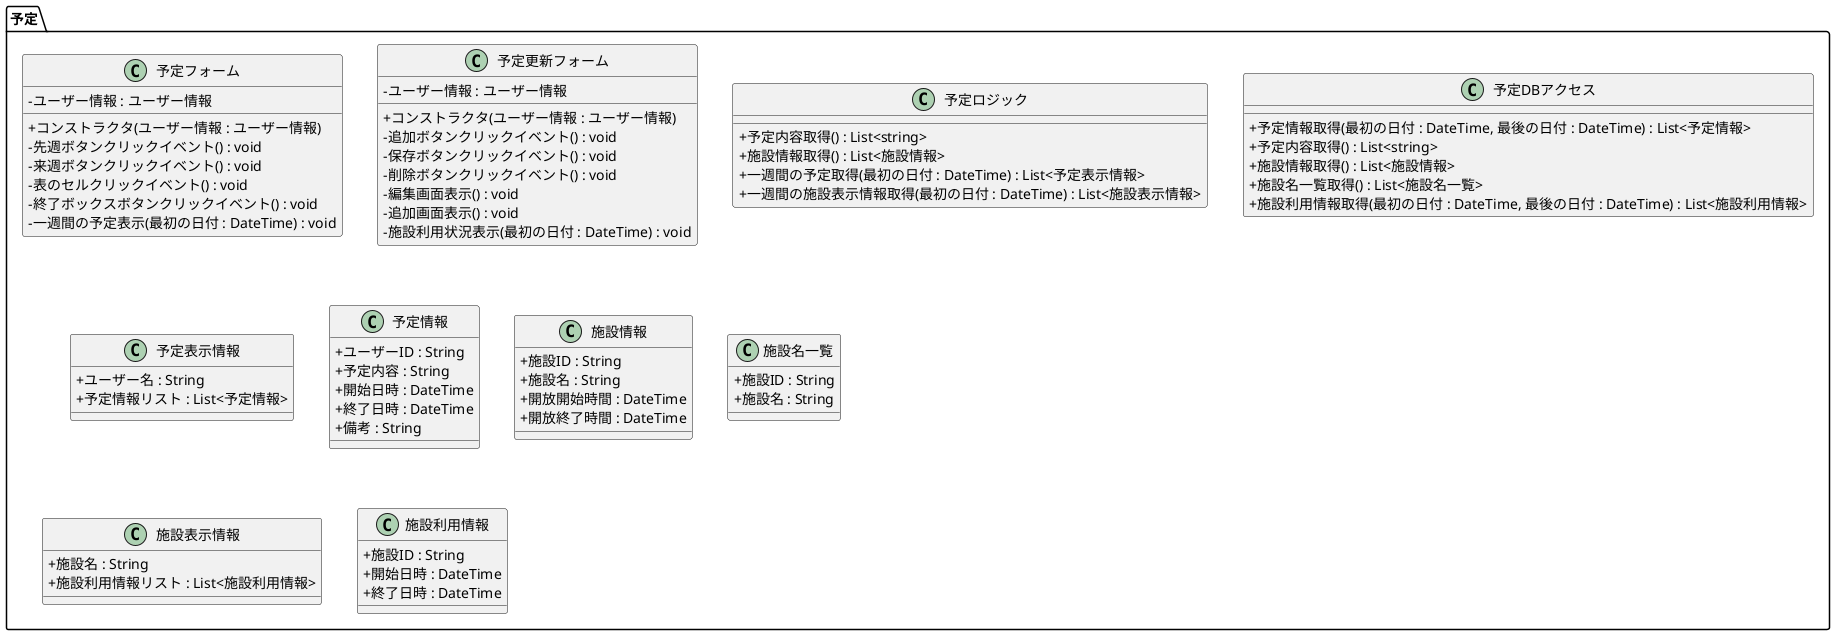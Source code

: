 @startuml

skinparam classAttributeIconSize 0

namespace 予定 #FFFFFF {
  class 予定フォーム {
    - ユーザー情報 : ユーザー情報
    + コンストラクタ(ユーザー情報 : ユーザー情報)
    - 先週ボタンクリックイベント() : void
    - 来週ボタンクリックイベント() : void
    - 表のセルクリックイベント() : void
    - 終了ボックスボタンクリックイベント() : void
    - 一週間の予定表示(最初の日付 : DateTime) : void
  }
  
  class 予定更新フォーム {
    - ユーザー情報 : ユーザー情報
    + コンストラクタ(ユーザー情報 : ユーザー情報)
    - 追加ボタンクリックイベント() : void
    - 保存ボタンクリックイベント() : void
    - 削除ボタンクリックイベント() : void
    - 編集画面表示() : void
    - 追加画面表示() : void
    - 施設利用状況表示(最初の日付 : DateTime) : void
  }

  class 予定ロジック {
    + 予定内容取得() : List<string>
    + 施設情報取得() : List<施設情報>
    + 一週間の予定取得(最初の日付 : DateTime) : List<予定表示情報>
    + 一週間の施設表示情報取得(最初の日付 : DateTime) : List<施設表示情報>
  }
  
  class 予定DBアクセス {
    + 予定情報取得(最初の日付 : DateTime, 最後の日付 : DateTime) : List<予定情報>
    + 予定内容取得() : List<string>
    + 施設情報取得() : List<施設情報>
    + 施設名一覧取得() : List<施設名一覧>
    + 施設利用情報取得(最初の日付 : DateTime, 最後の日付 : DateTime) : List<施設利用情報>
  }

  class 予定表示情報 {
     + ユーザー名 : String
     + 予定情報リスト : List<予定情報>
  }

  class 予定情報 {
     + ユーザーID : String
     + 予定内容 : String
     + 開始日時 : DateTime
     + 終了日時 : DateTime
     + 備考 : String
  }

  class 施設情報 {
     + 施設ID : String
     + 施設名 : String
     + 開放開始時間 : DateTime
     + 開放終了時間 : DateTime
  }

  class 施設名一覧 {
     + 施設ID : String
     + 施設名 : String
  }

  class 施設表示情報 {
     + 施設名 : String
     + 施設利用情報リスト : List<施設利用情報>
  }

  class 施設利用情報 {
     + 施設ID : String
     + 開始日時 : DateTime
     + 終了日時 : DateTime
  }
}

@enduml
